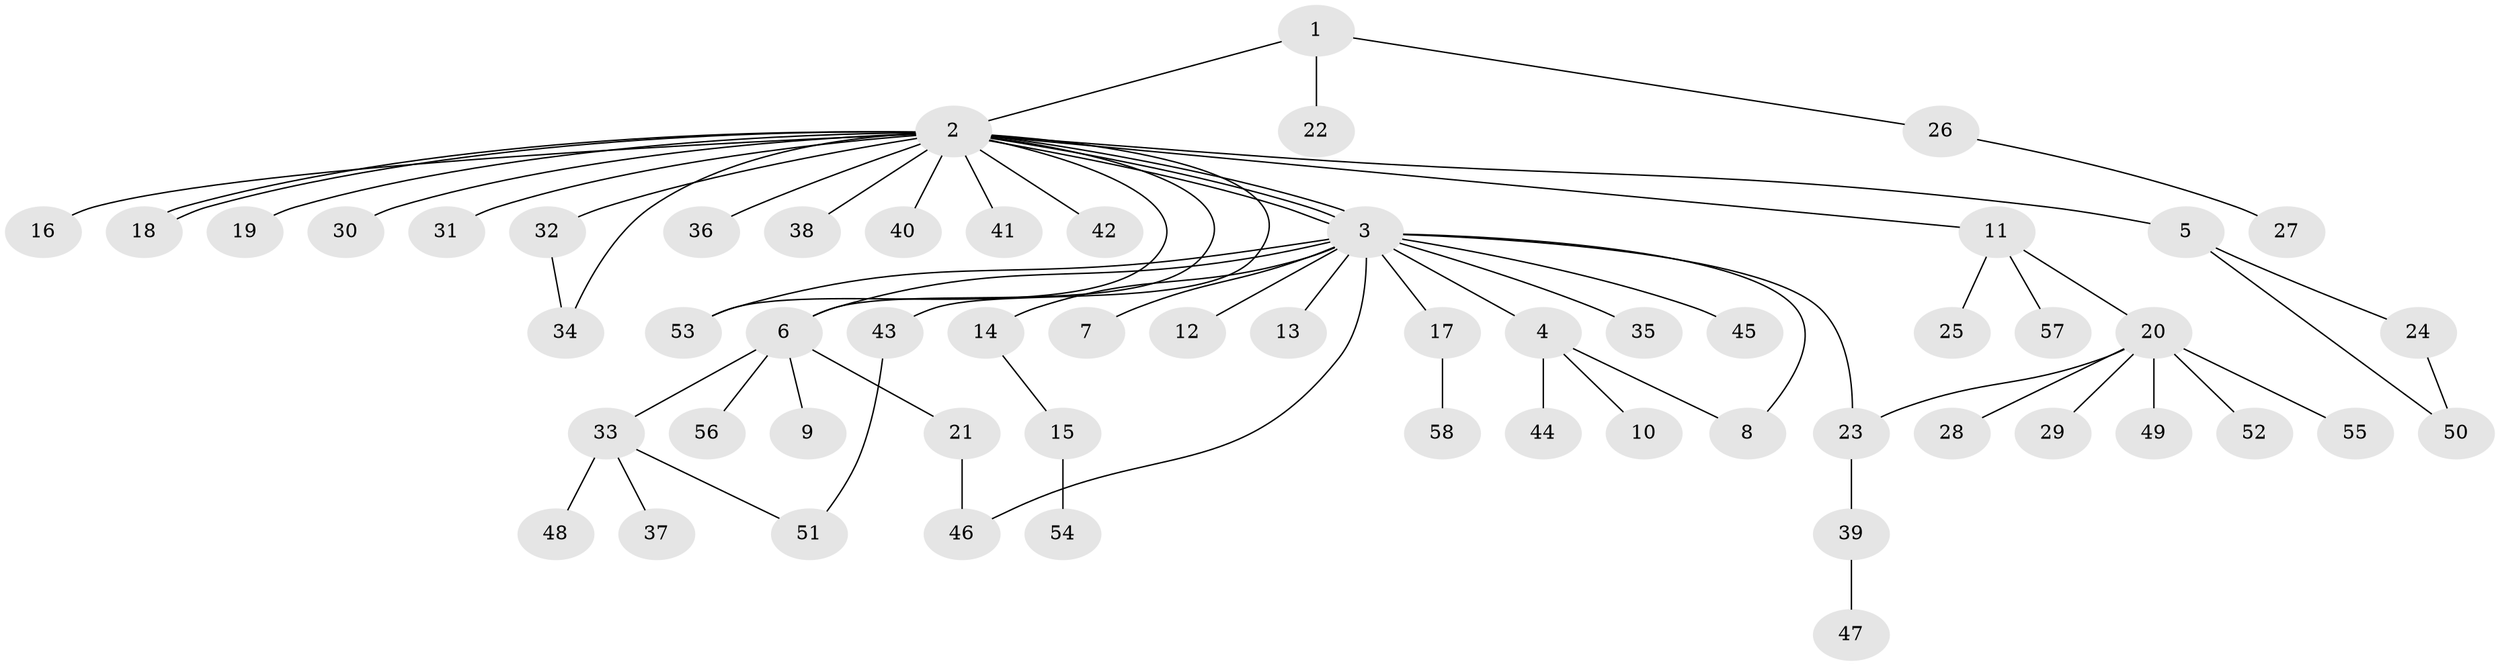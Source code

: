 // coarse degree distribution, {2: 0.058823529411764705, 1: 0.8235294117647058, 7: 0.058823529411764705, 9: 0.058823529411764705}
// Generated by graph-tools (version 1.1) at 2025/50/03/04/25 21:50:38]
// undirected, 58 vertices, 68 edges
graph export_dot {
graph [start="1"]
  node [color=gray90,style=filled];
  1;
  2;
  3;
  4;
  5;
  6;
  7;
  8;
  9;
  10;
  11;
  12;
  13;
  14;
  15;
  16;
  17;
  18;
  19;
  20;
  21;
  22;
  23;
  24;
  25;
  26;
  27;
  28;
  29;
  30;
  31;
  32;
  33;
  34;
  35;
  36;
  37;
  38;
  39;
  40;
  41;
  42;
  43;
  44;
  45;
  46;
  47;
  48;
  49;
  50;
  51;
  52;
  53;
  54;
  55;
  56;
  57;
  58;
  1 -- 2;
  1 -- 22;
  1 -- 26;
  2 -- 3;
  2 -- 3;
  2 -- 3;
  2 -- 5;
  2 -- 6;
  2 -- 11;
  2 -- 16;
  2 -- 18;
  2 -- 18;
  2 -- 19;
  2 -- 30;
  2 -- 31;
  2 -- 32;
  2 -- 34;
  2 -- 36;
  2 -- 38;
  2 -- 40;
  2 -- 41;
  2 -- 42;
  2 -- 43;
  2 -- 53;
  3 -- 4;
  3 -- 6;
  3 -- 7;
  3 -- 8;
  3 -- 12;
  3 -- 13;
  3 -- 14;
  3 -- 17;
  3 -- 23;
  3 -- 35;
  3 -- 45;
  3 -- 46;
  3 -- 53;
  4 -- 8;
  4 -- 10;
  4 -- 44;
  5 -- 24;
  5 -- 50;
  6 -- 9;
  6 -- 21;
  6 -- 33;
  6 -- 56;
  11 -- 20;
  11 -- 25;
  11 -- 57;
  14 -- 15;
  15 -- 54;
  17 -- 58;
  20 -- 23;
  20 -- 28;
  20 -- 29;
  20 -- 49;
  20 -- 52;
  20 -- 55;
  21 -- 46;
  23 -- 39;
  24 -- 50;
  26 -- 27;
  32 -- 34;
  33 -- 37;
  33 -- 48;
  33 -- 51;
  39 -- 47;
  43 -- 51;
}
